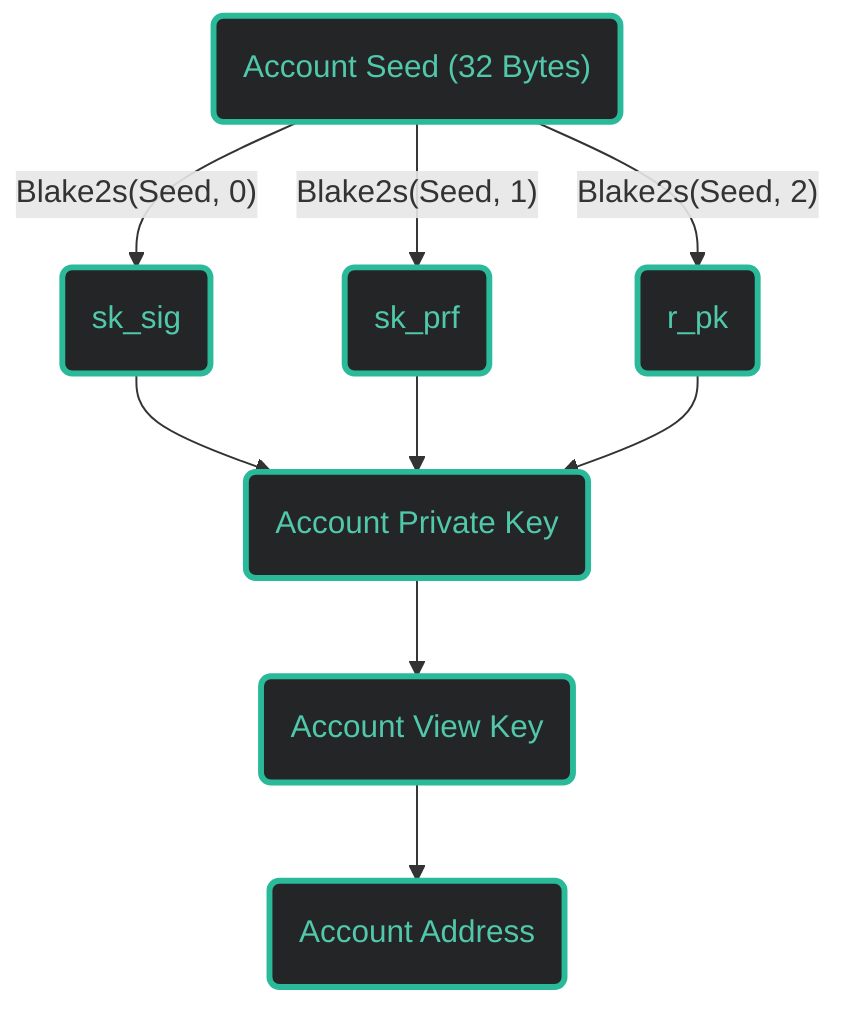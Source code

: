 graph TD
    A("Account Seed (32 Bytes)")
    A --> |"Blake2s(Seed, 0)"| B(sk_sig)
    A --> |"Blake2s(Seed, 1)"| C(sk_prf)
    A --> |"Blake2s(Seed, 2)"| D(r_pk)

    B --> E(Account Private Key)
    C --> E(Account Private Key)
    D --> E(Account Private Key)

    E --> F(Account View Key)
    F --> G(Account Address)

    style A fill:#232526,stroke:#2aba9a,stroke-width:3px,color:#51c8ab
    style B fill:#232526,stroke:#2aba9a,stroke-width:3px,color:#51c8ab
    style C fill:#232526,stroke:#2aba9a,stroke-width:3px,color:#51c8ab
    style D fill:#232526,stroke:#2aba9a,stroke-width:3px,color:#51c8ab
    style E fill:#232526,stroke:#2aba9a,stroke-width:3px,color:#51c8ab
    style F fill:#232526,stroke:#2aba9a,stroke-width:3px,color:#51c8ab
    style G fill:#232526,stroke:#2aba9a,stroke-width:3px,color:#51c8ab